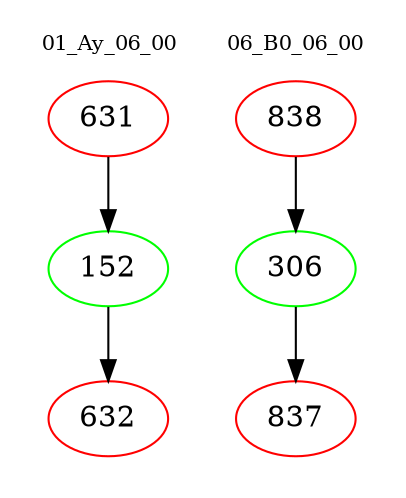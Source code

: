 digraph{
subgraph cluster_0 {
color = white
label = "01_Ay_06_00";
fontsize=10;
T0_631 [label="631", color="red"]
T0_631 -> T0_152 [color="black"]
T0_152 [label="152", color="green"]
T0_152 -> T0_632 [color="black"]
T0_632 [label="632", color="red"]
}
subgraph cluster_1 {
color = white
label = "06_B0_06_00";
fontsize=10;
T1_838 [label="838", color="red"]
T1_838 -> T1_306 [color="black"]
T1_306 [label="306", color="green"]
T1_306 -> T1_837 [color="black"]
T1_837 [label="837", color="red"]
}
}
